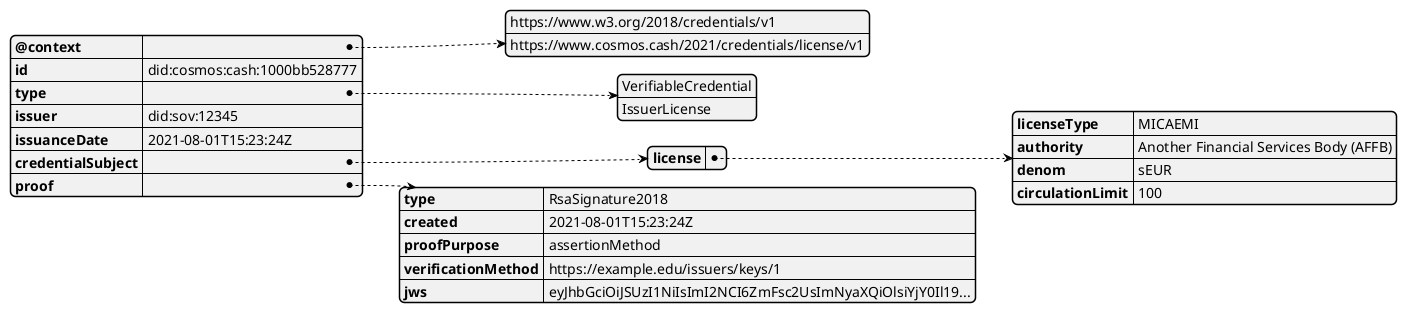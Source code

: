 @startjson LicenseCredential
{
	"@context": [
		"https://www.w3.org/2018/credentials/v1",
		"https://www.cosmos.cash/2021/credentials/license/v1"
	],
	"id": "did:cosmos:cash:1000bb528777",
	"type": [
		"VerifiableCredential", 
		"IssuerLicense"
	],
	"issuer": "did:sov:12345",
	"issuanceDate": "2021-08-01T15:23:24Z",
	"credentialSubject": {
		"license": {
			"licenseType": "MICAEMI", 
			"authority": "Another Financial Services Body (AFFB)",
            "denom": "sEUR",
            "circulationLimit": "100"
		}
	},
	"proof": {
		"type": "RsaSignature2018",
		"created": "2021-08-01T15:23:24Z",
		"proofPurpose": "assertionMethod",
		"verificationMethod": "https://example.edu/issuers/keys/1",
		"jws": "eyJhbGciOiJSUzI1NiIsImI2NCI6ZmFsc2UsImNyaXQiOlsiYjY0Il19..." 
  	}
}
@endjson

